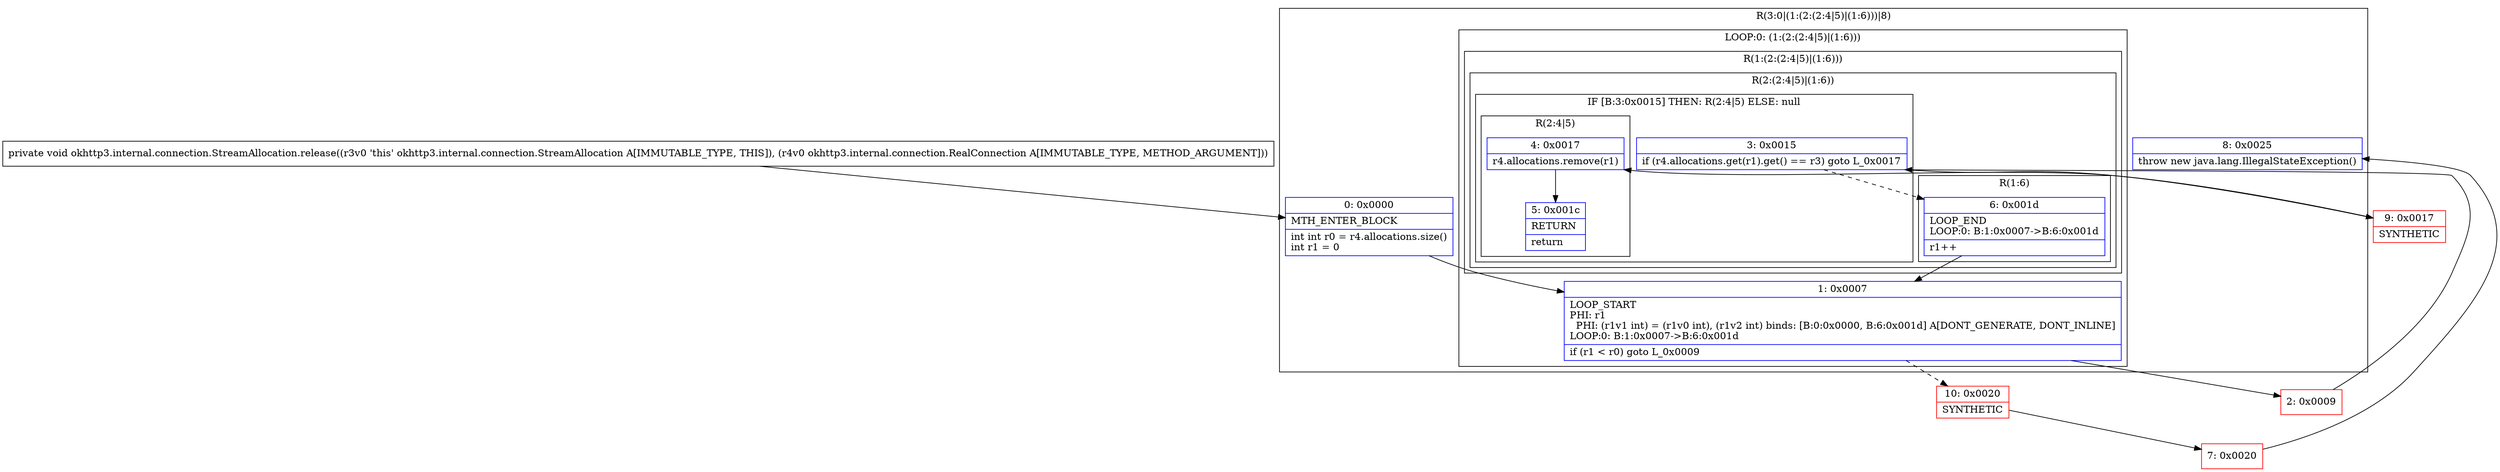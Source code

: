 digraph "CFG forokhttp3.internal.connection.StreamAllocation.release(Lokhttp3\/internal\/connection\/RealConnection;)V" {
subgraph cluster_Region_657206362 {
label = "R(3:0|(1:(2:(2:4|5)|(1:6)))|8)";
node [shape=record,color=blue];
Node_0 [shape=record,label="{0\:\ 0x0000|MTH_ENTER_BLOCK\l|int int r0 = r4.allocations.size()\lint r1 = 0\l}"];
subgraph cluster_LoopRegion_721677804 {
label = "LOOP:0: (1:(2:(2:4|5)|(1:6)))";
node [shape=record,color=blue];
Node_1 [shape=record,label="{1\:\ 0x0007|LOOP_START\lPHI: r1 \l  PHI: (r1v1 int) = (r1v0 int), (r1v2 int) binds: [B:0:0x0000, B:6:0x001d] A[DONT_GENERATE, DONT_INLINE]\lLOOP:0: B:1:0x0007\-\>B:6:0x001d\l|if (r1 \< r0) goto L_0x0009\l}"];
subgraph cluster_Region_1776681110 {
label = "R(1:(2:(2:4|5)|(1:6)))";
node [shape=record,color=blue];
subgraph cluster_Region_399957682 {
label = "R(2:(2:4|5)|(1:6))";
node [shape=record,color=blue];
subgraph cluster_IfRegion_254740734 {
label = "IF [B:3:0x0015] THEN: R(2:4|5) ELSE: null";
node [shape=record,color=blue];
Node_3 [shape=record,label="{3\:\ 0x0015|if (r4.allocations.get(r1).get() == r3) goto L_0x0017\l}"];
subgraph cluster_Region_1227340733 {
label = "R(2:4|5)";
node [shape=record,color=blue];
Node_4 [shape=record,label="{4\:\ 0x0017|r4.allocations.remove(r1)\l}"];
Node_5 [shape=record,label="{5\:\ 0x001c|RETURN\l|return\l}"];
}
}
subgraph cluster_Region_805411847 {
label = "R(1:6)";
node [shape=record,color=blue];
Node_6 [shape=record,label="{6\:\ 0x001d|LOOP_END\lLOOP:0: B:1:0x0007\-\>B:6:0x001d\l|r1++\l}"];
}
}
}
}
Node_8 [shape=record,label="{8\:\ 0x0025|throw new java.lang.IllegalStateException()\l}"];
}
Node_2 [shape=record,color=red,label="{2\:\ 0x0009}"];
Node_7 [shape=record,color=red,label="{7\:\ 0x0020}"];
Node_9 [shape=record,color=red,label="{9\:\ 0x0017|SYNTHETIC\l}"];
Node_10 [shape=record,color=red,label="{10\:\ 0x0020|SYNTHETIC\l}"];
MethodNode[shape=record,label="{private void okhttp3.internal.connection.StreamAllocation.release((r3v0 'this' okhttp3.internal.connection.StreamAllocation A[IMMUTABLE_TYPE, THIS]), (r4v0 okhttp3.internal.connection.RealConnection A[IMMUTABLE_TYPE, METHOD_ARGUMENT])) }"];
MethodNode -> Node_0;
Node_0 -> Node_1;
Node_1 -> Node_2;
Node_1 -> Node_10[style=dashed];
Node_3 -> Node_6[style=dashed];
Node_3 -> Node_9;
Node_4 -> Node_5;
Node_6 -> Node_1;
Node_2 -> Node_3;
Node_7 -> Node_8;
Node_9 -> Node_4;
Node_10 -> Node_7;
}

